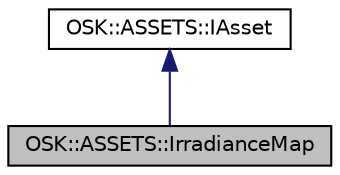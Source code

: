 digraph "OSK::ASSETS::IrradianceMap"
{
 // LATEX_PDF_SIZE
  edge [fontname="Helvetica",fontsize="10",labelfontname="Helvetica",labelfontsize="10"];
  node [fontname="Helvetica",fontsize="10",shape=record];
  Node1 [label="OSK::ASSETS::IrradianceMap",height=0.2,width=0.4,color="black", fillcolor="grey75", style="filled", fontcolor="black",tooltip="Un irradiance map es un cubemap que contiene información sobre el color de la luz procedente de la es..."];
  Node2 -> Node1 [dir="back",color="midnightblue",fontsize="10",style="solid"];
  Node2 [label="OSK::ASSETS::IAsset",height=0.2,width=0.4,color="black", fillcolor="white", style="filled",URL="$class_o_s_k_1_1_a_s_s_e_t_s_1_1_i_asset.html",tooltip="Un asset es un archivo/contenido que se usa en un juego. Incluye contenido como texturas,..."];
}
